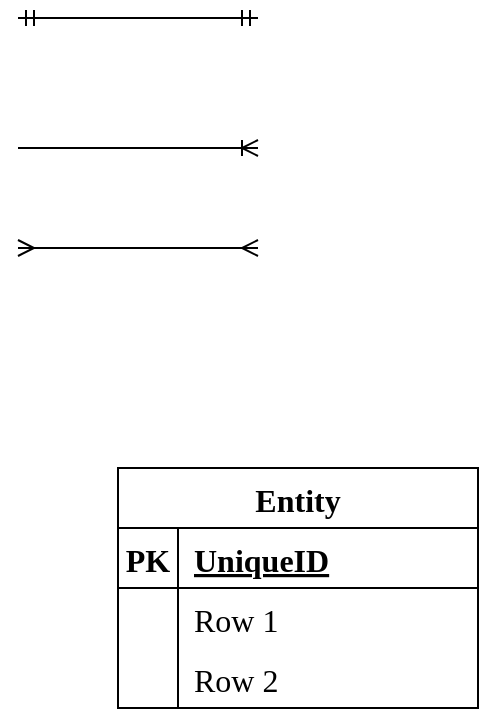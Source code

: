 <mxfile version="17.2.3" type="device"><diagram id="R2lEEEUBdFMjLlhIrx00" name="Page-1"><mxGraphModel dx="1422" dy="737" grid="1" gridSize="10" guides="1" tooltips="1" connect="1" arrows="1" fold="1" page="1" pageScale="1" pageWidth="850" pageHeight="1100" math="0" shadow="0" extFonts="Permanent Marker^https://fonts.googleapis.com/css?family=Permanent+Marker"><root><mxCell id="0"/><mxCell id="1" parent="0"/><mxCell id="uPspKUR7DPxiO3bEQxmJ-22" value="Entity" style="shape=table;startSize=30;container=1;collapsible=1;childLayout=tableLayout;fixedRows=1;rowLines=0;fontStyle=1;align=center;resizeLast=1;fontFamily=Times New Roman;fontSize=16;" vertex="1" parent="1"><mxGeometry x="330" y="310" width="180" height="120" as="geometry"/></mxCell><mxCell id="uPspKUR7DPxiO3bEQxmJ-23" value="" style="shape=tableRow;horizontal=0;startSize=0;swimlaneHead=0;swimlaneBody=0;fillColor=none;collapsible=0;dropTarget=0;points=[[0,0.5],[1,0.5]];portConstraint=eastwest;top=0;left=0;right=0;bottom=1;fontFamily=Times New Roman;fontSize=16;" vertex="1" parent="uPspKUR7DPxiO3bEQxmJ-22"><mxGeometry y="30" width="180" height="30" as="geometry"/></mxCell><mxCell id="uPspKUR7DPxiO3bEQxmJ-24" value="PK" style="shape=partialRectangle;connectable=0;fillColor=none;top=0;left=0;bottom=0;right=0;fontStyle=1;overflow=hidden;fontFamily=Times New Roman;fontSize=16;" vertex="1" parent="uPspKUR7DPxiO3bEQxmJ-23"><mxGeometry width="30" height="30" as="geometry"><mxRectangle width="30" height="30" as="alternateBounds"/></mxGeometry></mxCell><mxCell id="uPspKUR7DPxiO3bEQxmJ-25" value="UniqueID" style="shape=partialRectangle;connectable=0;fillColor=none;top=0;left=0;bottom=0;right=0;align=left;spacingLeft=6;fontStyle=5;overflow=hidden;fontFamily=Times New Roman;fontSize=16;" vertex="1" parent="uPspKUR7DPxiO3bEQxmJ-23"><mxGeometry x="30" width="150" height="30" as="geometry"><mxRectangle width="150" height="30" as="alternateBounds"/></mxGeometry></mxCell><mxCell id="uPspKUR7DPxiO3bEQxmJ-26" value="" style="shape=tableRow;horizontal=0;startSize=0;swimlaneHead=0;swimlaneBody=0;fillColor=none;collapsible=0;dropTarget=0;points=[[0,0.5],[1,0.5]];portConstraint=eastwest;top=0;left=0;right=0;bottom=0;fontFamily=Times New Roman;fontSize=16;" vertex="1" parent="uPspKUR7DPxiO3bEQxmJ-22"><mxGeometry y="60" width="180" height="30" as="geometry"/></mxCell><mxCell id="uPspKUR7DPxiO3bEQxmJ-27" value="" style="shape=partialRectangle;connectable=0;fillColor=none;top=0;left=0;bottom=0;right=0;editable=1;overflow=hidden;fontFamily=Times New Roman;fontSize=16;" vertex="1" parent="uPspKUR7DPxiO3bEQxmJ-26"><mxGeometry width="30" height="30" as="geometry"><mxRectangle width="30" height="30" as="alternateBounds"/></mxGeometry></mxCell><mxCell id="uPspKUR7DPxiO3bEQxmJ-28" value="Row 1" style="shape=partialRectangle;connectable=0;fillColor=none;top=0;left=0;bottom=0;right=0;align=left;spacingLeft=6;overflow=hidden;fontFamily=Times New Roman;fontSize=16;" vertex="1" parent="uPspKUR7DPxiO3bEQxmJ-26"><mxGeometry x="30" width="150" height="30" as="geometry"><mxRectangle width="150" height="30" as="alternateBounds"/></mxGeometry></mxCell><mxCell id="uPspKUR7DPxiO3bEQxmJ-29" value="" style="shape=tableRow;horizontal=0;startSize=0;swimlaneHead=0;swimlaneBody=0;fillColor=none;collapsible=0;dropTarget=0;points=[[0,0.5],[1,0.5]];portConstraint=eastwest;top=0;left=0;right=0;bottom=0;fontFamily=Times New Roman;fontSize=16;" vertex="1" parent="uPspKUR7DPxiO3bEQxmJ-22"><mxGeometry y="90" width="180" height="30" as="geometry"/></mxCell><mxCell id="uPspKUR7DPxiO3bEQxmJ-30" value="" style="shape=partialRectangle;connectable=0;fillColor=none;top=0;left=0;bottom=0;right=0;editable=1;overflow=hidden;fontFamily=Times New Roman;fontSize=16;" vertex="1" parent="uPspKUR7DPxiO3bEQxmJ-29"><mxGeometry width="30" height="30" as="geometry"><mxRectangle width="30" height="30" as="alternateBounds"/></mxGeometry></mxCell><mxCell id="uPspKUR7DPxiO3bEQxmJ-31" value="Row 2" style="shape=partialRectangle;connectable=0;fillColor=none;top=0;left=0;bottom=0;right=0;align=left;spacingLeft=6;overflow=hidden;fontFamily=Times New Roman;fontSize=16;" vertex="1" parent="uPspKUR7DPxiO3bEQxmJ-29"><mxGeometry x="30" width="150" height="30" as="geometry"><mxRectangle width="150" height="30" as="alternateBounds"/></mxGeometry></mxCell><mxCell id="uPspKUR7DPxiO3bEQxmJ-35" value="" style="edgeStyle=entityRelationEdgeStyle;fontSize=12;html=1;endArrow=ERmandOne;startArrow=ERmandOne;rounded=1;exitX=0;exitY=0.5;exitDx=0;exitDy=0;sketch=0;swimlaneLine=1;shadow=0;fontFamily=Times New Roman;" edge="1" parent="1"><mxGeometry width="100" height="100" relative="1" as="geometry"><mxPoint x="280" y="85" as="sourcePoint"/><mxPoint x="400" y="85" as="targetPoint"/></mxGeometry></mxCell><mxCell id="uPspKUR7DPxiO3bEQxmJ-36" value="" style="edgeStyle=entityRelationEdgeStyle;fontSize=12;html=1;endArrow=ERoneToMany;rounded=1;sketch=0;swimlaneLine=1;shadow=0;fontFamily=Times New Roman;" edge="1" parent="1"><mxGeometry width="100" height="100" relative="1" as="geometry"><mxPoint x="280" y="150" as="sourcePoint"/><mxPoint x="400" y="150" as="targetPoint"/></mxGeometry></mxCell><mxCell id="uPspKUR7DPxiO3bEQxmJ-37" value="" style="edgeStyle=orthogonalEdgeStyle;fontSize=12;html=1;endArrow=ERmany;startArrow=ERmany;rounded=1;elbow=vertical;" edge="1" parent="1"><mxGeometry width="100" height="100" relative="1" as="geometry"><mxPoint x="280" y="200" as="sourcePoint"/><mxPoint x="400" y="200" as="targetPoint"/></mxGeometry></mxCell></root></mxGraphModel></diagram></mxfile>